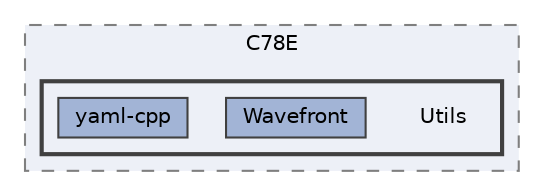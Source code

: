 digraph "C:/dev/c-cpp/C78Engine/C78Engine/src/C78E/Utils"
{
 // LATEX_PDF_SIZE
  bgcolor="transparent";
  edge [fontname=Helvetica,fontsize=10,labelfontname=Helvetica,labelfontsize=10];
  node [fontname=Helvetica,fontsize=10,shape=box,height=0.2,width=0.4];
  compound=true
  subgraph clusterdir_8ebace0e1f45e7ba10ddb999631a377f {
    graph [ bgcolor="#edf0f7", pencolor="grey50", label="C78E", fontname=Helvetica,fontsize=10 style="filled,dashed", URL="dir_8ebace0e1f45e7ba10ddb999631a377f.html",tooltip=""]
  subgraph clusterdir_03bc9232d1e4fa85958c160f9a677b94 {
    graph [ bgcolor="#edf0f7", pencolor="grey25", label="", fontname=Helvetica,fontsize=10 style="filled,bold", URL="dir_03bc9232d1e4fa85958c160f9a677b94.html",tooltip=""]
    dir_03bc9232d1e4fa85958c160f9a677b94 [shape=plaintext, label="Utils"];
  dir_d6db1676178ac2a3b575693dd284d555 [label="Wavefront", fillcolor="#a2b4d6", color="grey25", style="filled", URL="dir_d6db1676178ac2a3b575693dd284d555.html",tooltip=""];
  dir_9e46c64e340d96a2c5eee05198c37982 [label="yaml-cpp", fillcolor="#a2b4d6", color="grey25", style="filled", URL="dir_9e46c64e340d96a2c5eee05198c37982.html",tooltip=""];
  }
  }
}
